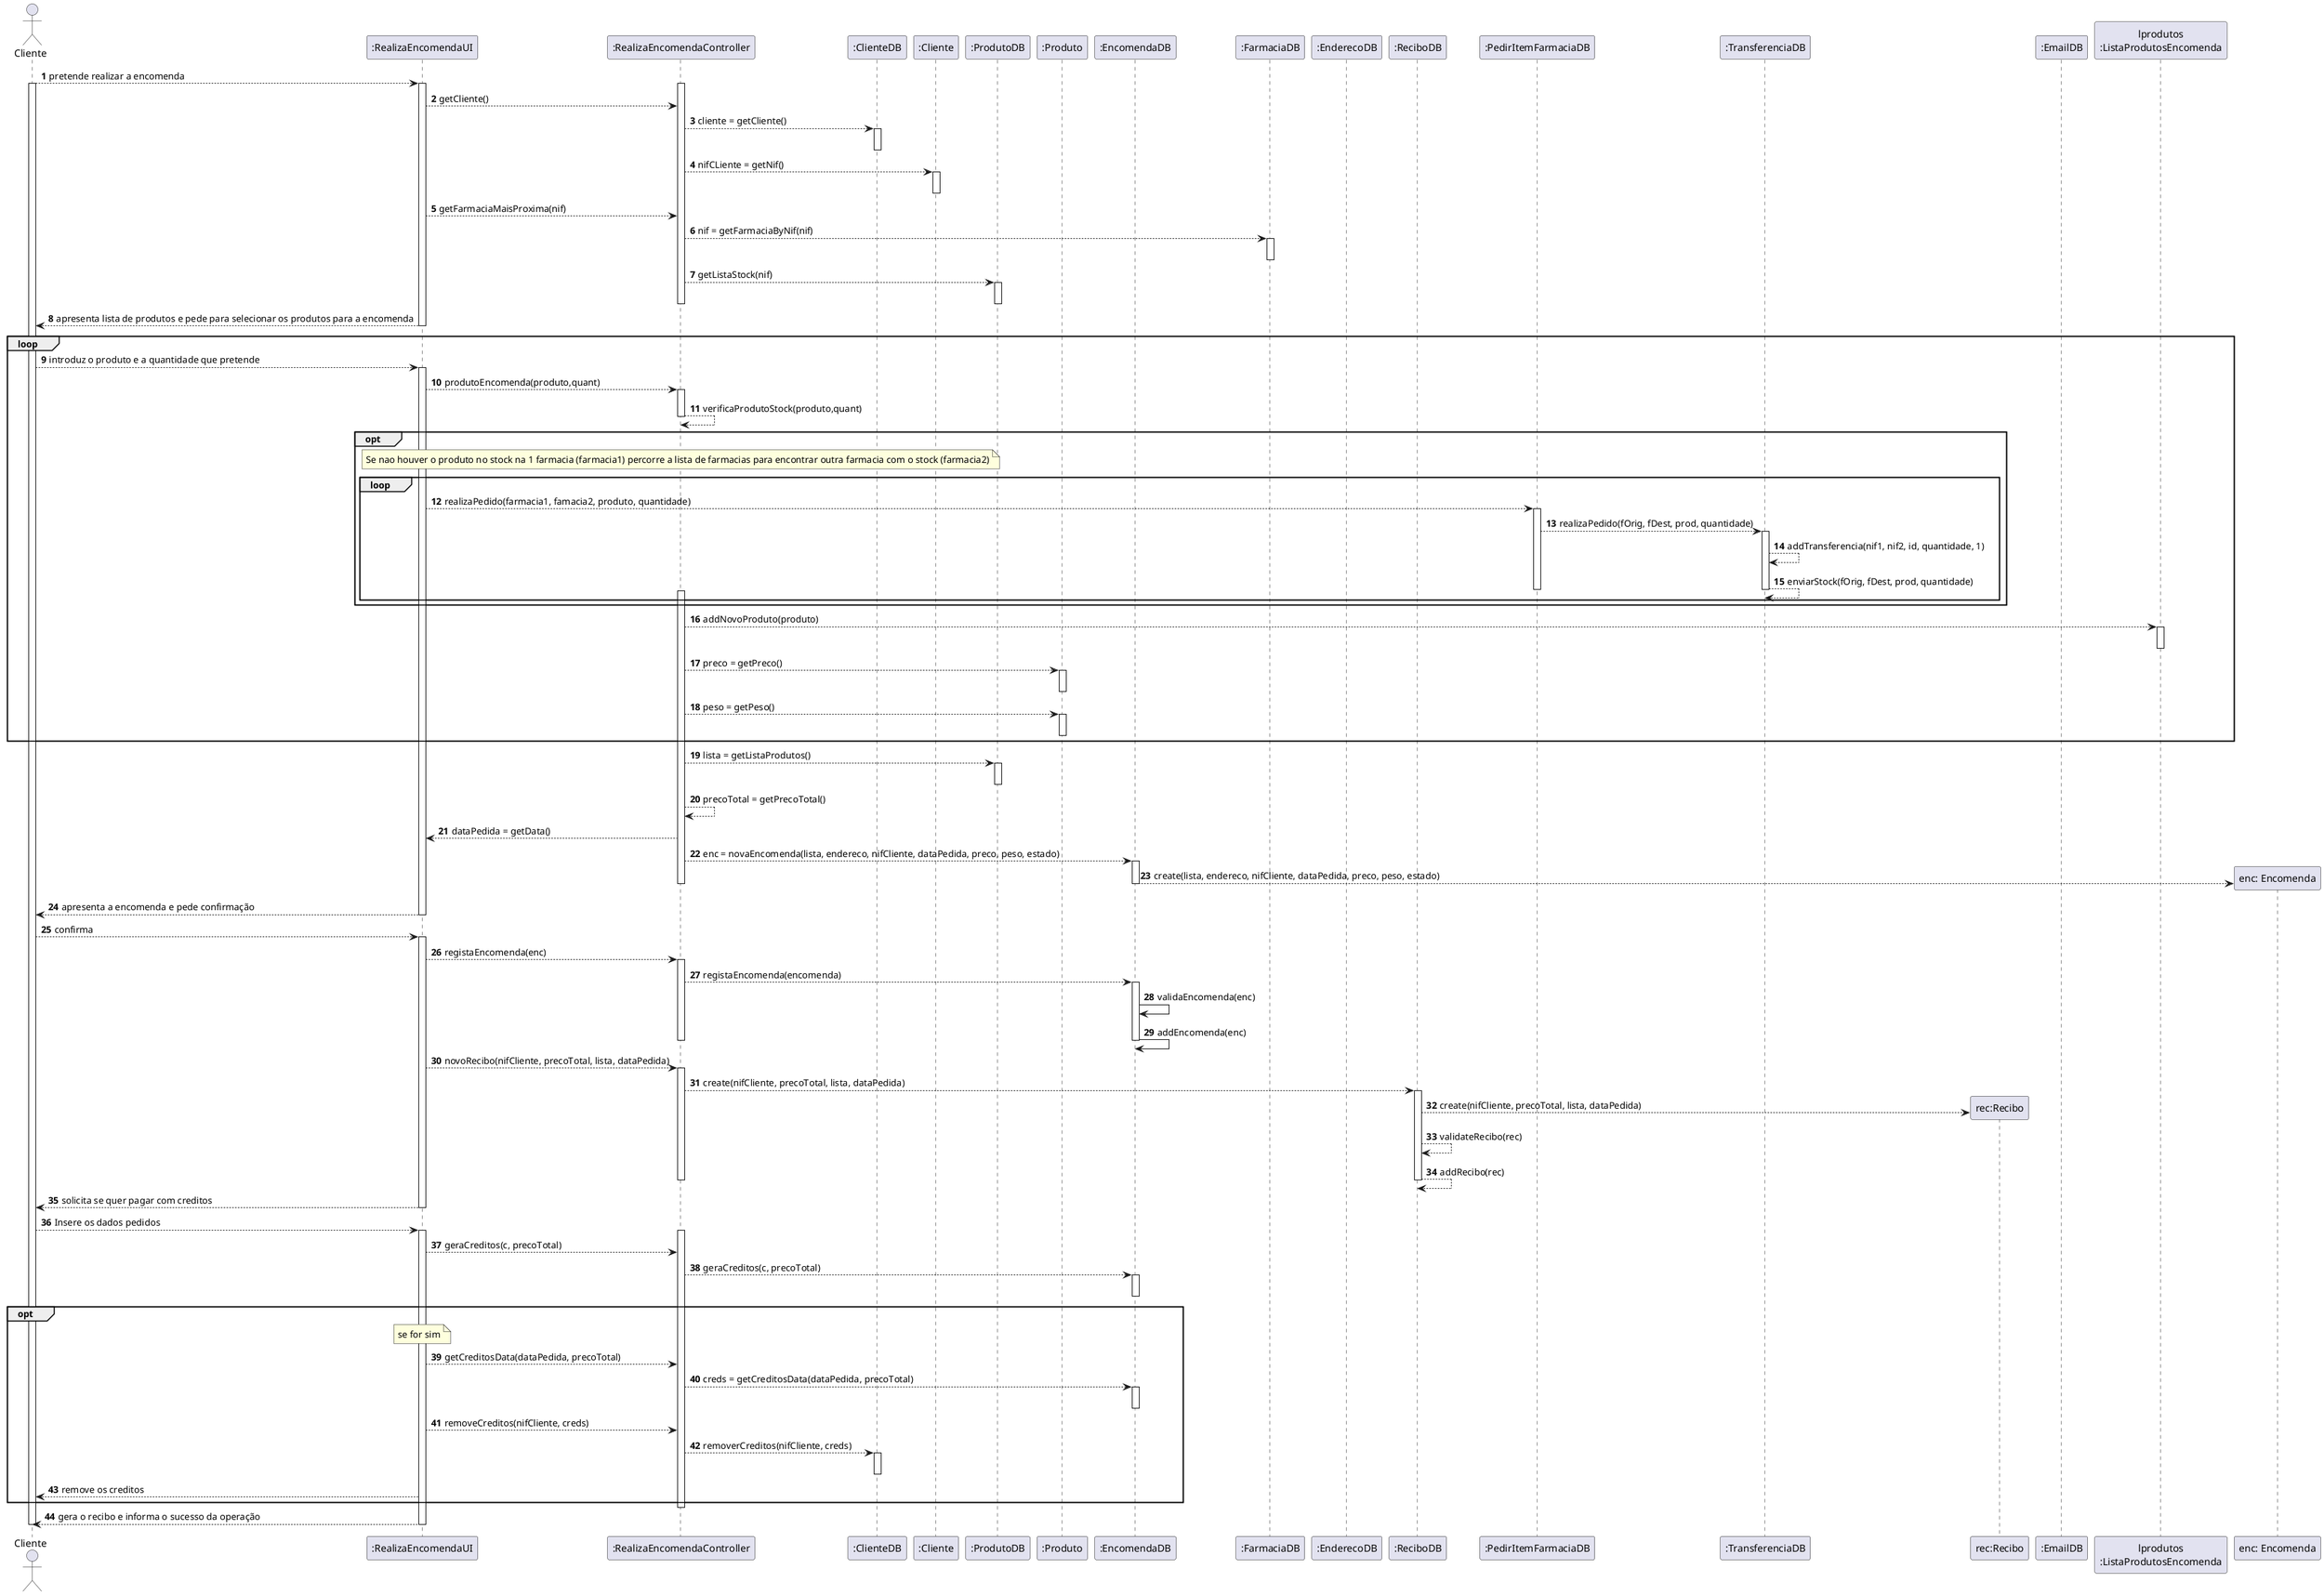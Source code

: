 @startuml
autonumber
'hide footbox
actor "Cliente" as CLI

participant ":RealizaEncomendaUI" as UI
participant ":RealizaEncomendaController" as CTRL
participant ":ClienteDB" as DH
participant ":Cliente" as CLIEN
participant ":ProdutoDB" as PDH
participant ":Produto" as PRO
participant ":EncomendaDB" as EDH
participant ":FarmaciaDB" as FDB
participant ":EnderecoDB" as END
participant ":ReciboDB" as RDH
participant ":PedirItemFarmaciaDB" as PEIC
participant ":TransferenciaDB" as TDB
participant "rec:Recibo" as REC
participant ":EmailDB" as EMDB
participant "lprodutos\n:ListaProdutosEncomenda" as LPROD
participant "enc: Encomenda" as ENC


CLI --> UI : pretende realizar a encomenda
activate CLI
activate UI


activate CTRL
UI --> CTRL : getCliente()

CTRL --> DH : cliente = getCliente()
activate DH
deactivate DH

CTRL --> CLIEN : nifCLiente = getNif()
activate CLIEN
deactivate CLIEN

UI --> CTRL : getFarmaciaMaisProxima(nif)

CTRL --> FDB : nif = getFarmaciaByNif(nif)
activate FDB
deactivate FDB

deactivate DH
CTRL --> PDH : getListaStock(nif)
activate PDH
deactivate PDH

deactivate DH
deactivate CTRL

UI --> CLI : apresenta lista de produtos e pede para selecionar os produtos para a encomenda
deactivate UI


LOOP
CLI --> UI : introduz o produto e a quantidade que pretende
activate UI

UI --> CTRL : produtoEncomenda(produto,quant)
activate CTRL

CTRL --> CTRL : verificaProdutoStock(produto,quant)

OPT
note  over CTRL : Se nao houver o produto no stock na 1 farmacia (farmacia1) percorre a lista de farmacias para encontrar outra farmacia com o stock (farmacia2)

LOOP 
deactivate CTRL
UI --> PEIC : realizaPedido(farmacia1, famacia2, produto, quantidade)
activate PEIC

PEIC --> TDB : realizaPedido(fOrig, fDest, prod, quantidade)
activate TDB

TDB --> TDB: addTransferencia(nif1, nif2, id, quantidade, 1)
TDB --> TDB: enviarStock(fOrig, fDest, prod, quantidade)

deactivate TDB

deactivate PEIC

activate CTRL
END LOOP

END OPT

CTRL --> LPROD : addNovoProduto(produto)
activate LPROD

deactivate PDH
deactivate LPROD

CTRL --> PRO : preco = getPreco()
activate PRO
deactivate PRO

CTRL --> PRO : peso = getPeso()
activate PRO
deactivate PRO

END LOOP

CTRL --> PDH : lista = getListaProdutos()
activate PDH
deactivate PDH

CTRL --> CTRL : precoTotal = getPrecoTotal()

CTRL --> UI : dataPedida = getData()

CTRL --> EDH : enc = novaEncomenda(lista, endereco, nifCliente, dataPedida, preco, peso, estado)
activate EDH

EDH --> ENC ** : create(lista, endereco, nifCliente, dataPedida, preco, peso, estado)
deactivate EDH

deactivate CTRL

UI --> CLI : apresenta a encomenda e pede confirmação
deactivate UI

CLI --> UI : confirma
activate UI

UI --> CTRL : registaEncomenda(enc)
activate CTRL

CTRL --> EDH : registaEncomenda(encomenda)
activate EDH
EDH -> EDH : validaEncomenda(enc)
EDH -> EDH: addEncomenda(enc)
deactivate EDH

deactivate CTRL

UI --> CTRL : novoRecibo(nifCliente, precoTotal, lista, dataPedida)
activate CTRL

CTRL --> RDH : create(nifCliente, precoTotal, lista, dataPedida)
activate RDH

RDH --> REC ** : create(nifCliente, precoTotal, lista, dataPedida)

RDH --> RDH : validateRecibo(rec)

RDH --> RDH : addRecibo(rec)
deactivate RDH

deactivate CTRL

UI --> CLI : solicita se quer pagar com creditos
deactivate UI

CLI --> UI : Insere os dados pedidos
activate UI

activate CTRL
UI --> CTRL : geraCreditos(c, precoTotal)

CTRL --> EDH : geraCreditos(c, precoTotal)
activate EDH
deactivate EDH

OPT
note over UI : se for sim
UI --> CTRL : getCreditosData(dataPedida, precoTotal)

CTRL --> EDH : creds = getCreditosData(dataPedida, precoTotal)
activate EDH
deactivate EDH


UI --> CTRL: removeCreditos(nifCliente, creds)

CTRL --> DH : removerCreditos(nifCliente, creds)
activate DH

deactivate DH
UI --> CLI : remove os creditos

END OPT

deactivate CTRL
UI --> CLI: gera o recibo e informa o sucesso da operação
deactivate UI
deactivate CLI

@enduml